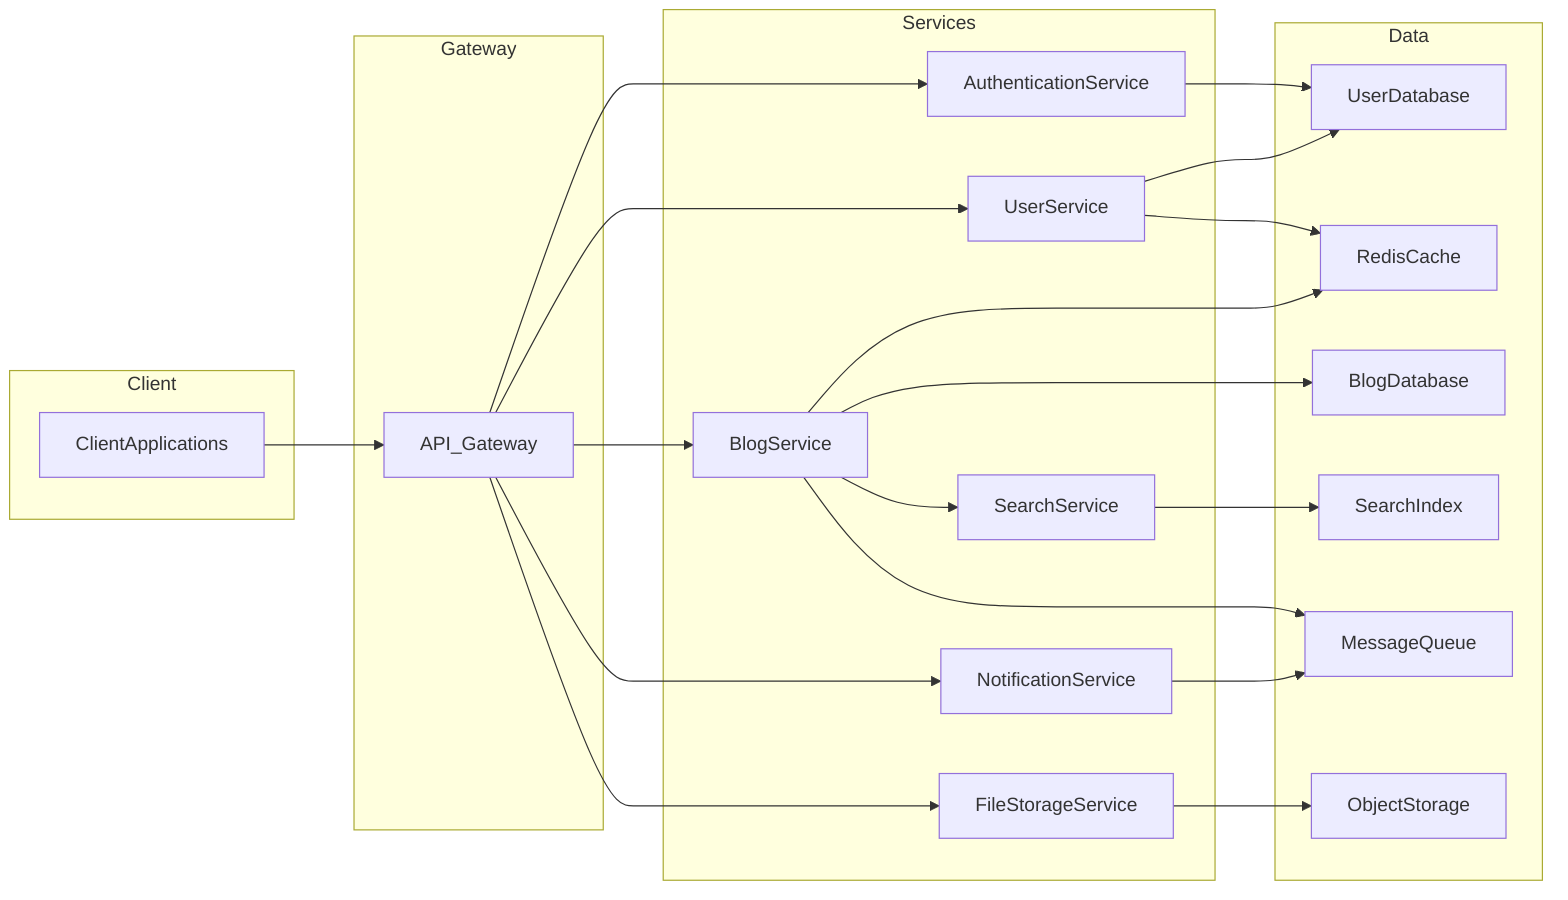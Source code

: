 graph LR
    subgraph Client
        ClientApplications
    end
    subgraph Gateway
        API_Gateway
    end
    subgraph Services
        AuthenticationService
        BlogService
        UserService
        NotificationService
        FileStorageService
        SearchService
    end
    subgraph Data
        UserDatabase
        RedisCache
        BlogDatabase
        SearchIndex
        MessageQueue
        ObjectStorage
    end
    ClientApplications --> API_Gateway
    API_Gateway --> AuthenticationService
    API_Gateway --> BlogService
    API_Gateway --> UserService
    API_Gateway --> NotificationService
    API_Gateway --> FileStorageService
    AuthenticationService --> UserDatabase
    UserService --> RedisCache
    UserService --> UserDatabase
    BlogService --> BlogDatabase
    BlogService --> RedisCache
    BlogService --> SearchService
    BlogService --> MessageQueue
    SearchService --> SearchIndex
    FileStorageService --> ObjectStorage
    NotificationService --> MessageQueue